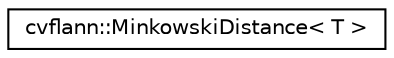 digraph "Graphical Class Hierarchy"
{
 // LATEX_PDF_SIZE
  edge [fontname="Helvetica",fontsize="10",labelfontname="Helvetica",labelfontsize="10"];
  node [fontname="Helvetica",fontsize="10",shape=record];
  rankdir="LR";
  Node0 [label="cvflann::MinkowskiDistance\< T \>",height=0.2,width=0.4,color="black", fillcolor="white", style="filled",URL="$structcvflann_1_1_minkowski_distance.html",tooltip=" "];
}
